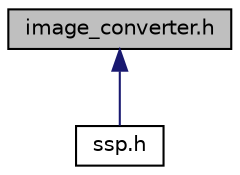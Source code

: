 digraph "image_converter.h"
{
 // LATEX_PDF_SIZE
  edge [fontname="Helvetica",fontsize="10",labelfontname="Helvetica",labelfontsize="10"];
  node [fontname="Helvetica",fontsize="10",shape=record];
  Node1 [label="image_converter.h",height=0.2,width=0.4,color="black", fillcolor="grey75", style="filled", fontcolor="black",tooltip="Image converter from frame struct to opencv."];
  Node1 -> Node2 [dir="back",color="midnightblue",fontsize="10",style="solid",fontname="Helvetica"];
  Node2 [label="ssp.h",height=0.2,width=0.4,color="black", fillcolor="white", style="filled",URL="$include_2ssp_8h.html",tooltip=" "];
}

